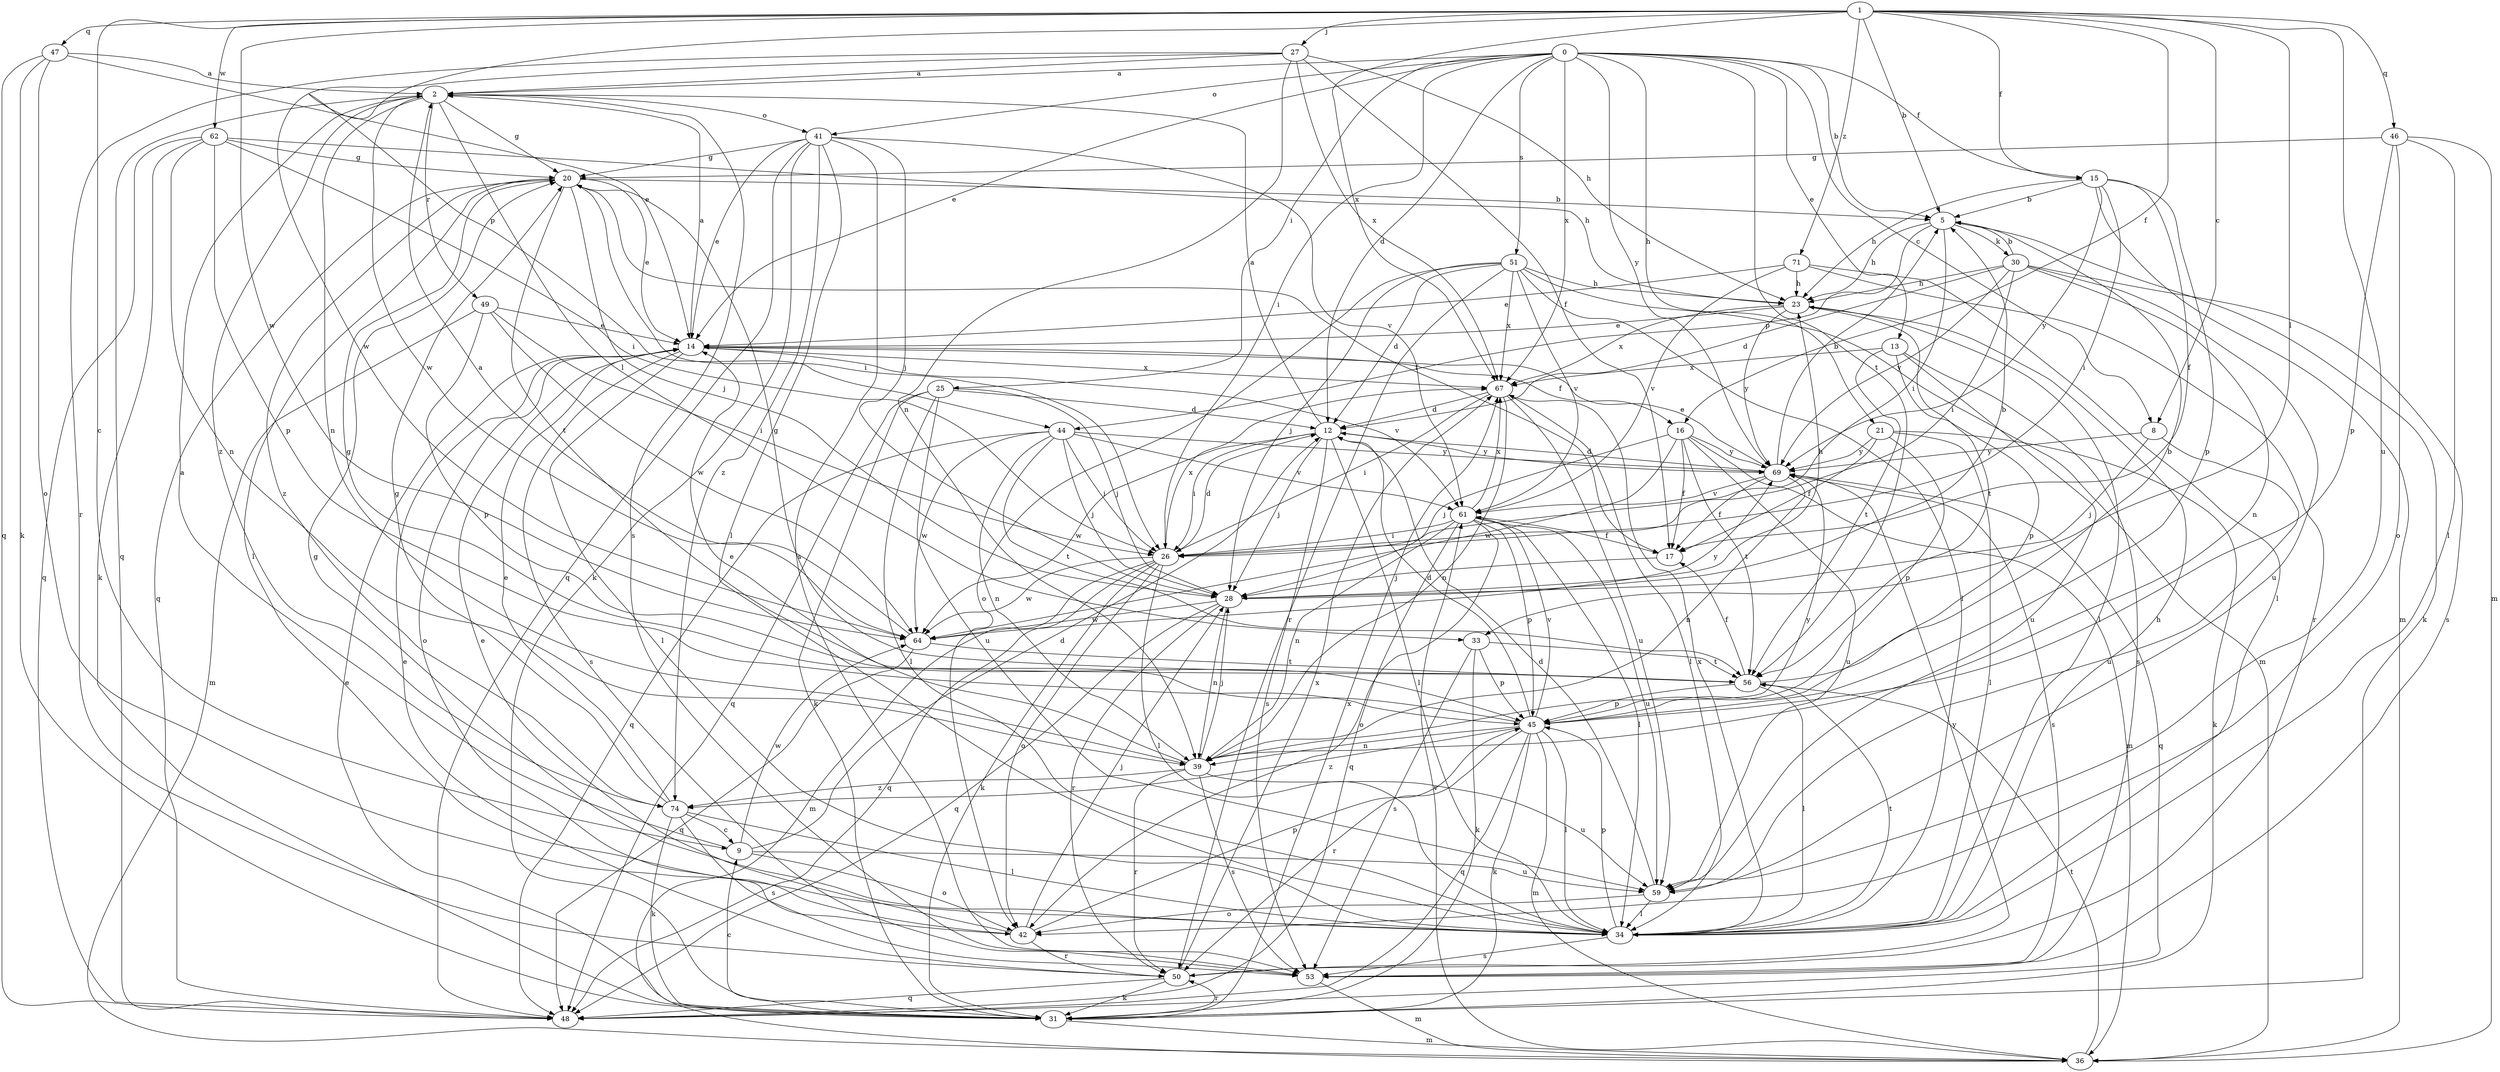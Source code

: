 strict digraph  {
0;
1;
2;
5;
8;
9;
12;
13;
14;
15;
16;
17;
20;
21;
23;
25;
26;
27;
28;
30;
31;
33;
34;
36;
39;
41;
42;
44;
45;
46;
47;
48;
49;
50;
51;
53;
56;
59;
61;
62;
64;
67;
69;
71;
74;
0 -> 2  [label=a];
0 -> 5  [label=b];
0 -> 8  [label=c];
0 -> 12  [label=d];
0 -> 13  [label=e];
0 -> 14  [label=e];
0 -> 15  [label=f];
0 -> 21  [label=h];
0 -> 25  [label=i];
0 -> 26  [label=i];
0 -> 41  [label=o];
0 -> 51  [label=s];
0 -> 56  [label=t];
0 -> 67  [label=x];
0 -> 69  [label=y];
1 -> 5  [label=b];
1 -> 8  [label=c];
1 -> 9  [label=c];
1 -> 15  [label=f];
1 -> 16  [label=f];
1 -> 27  [label=j];
1 -> 33  [label=l];
1 -> 44  [label=p];
1 -> 46  [label=q];
1 -> 47  [label=q];
1 -> 59  [label=u];
1 -> 62  [label=w];
1 -> 64  [label=w];
1 -> 67  [label=x];
1 -> 71  [label=z];
2 -> 20  [label=g];
2 -> 33  [label=l];
2 -> 39  [label=n];
2 -> 41  [label=o];
2 -> 48  [label=q];
2 -> 49  [label=r];
2 -> 53  [label=s];
2 -> 64  [label=w];
2 -> 74  [label=z];
5 -> 23  [label=h];
5 -> 26  [label=i];
5 -> 30  [label=k];
5 -> 31  [label=k];
5 -> 44  [label=p];
8 -> 28  [label=j];
8 -> 59  [label=u];
8 -> 69  [label=y];
9 -> 2  [label=a];
9 -> 12  [label=d];
9 -> 42  [label=o];
9 -> 59  [label=u];
9 -> 64  [label=w];
12 -> 2  [label=a];
12 -> 26  [label=i];
12 -> 28  [label=j];
12 -> 34  [label=l];
12 -> 53  [label=s];
12 -> 64  [label=w];
12 -> 69  [label=y];
13 -> 45  [label=p];
13 -> 53  [label=s];
13 -> 56  [label=t];
13 -> 59  [label=u];
13 -> 67  [label=x];
14 -> 2  [label=a];
14 -> 16  [label=f];
14 -> 34  [label=l];
14 -> 42  [label=o];
14 -> 53  [label=s];
14 -> 61  [label=v];
14 -> 67  [label=x];
15 -> 5  [label=b];
15 -> 17  [label=f];
15 -> 23  [label=h];
15 -> 26  [label=i];
15 -> 36  [label=m];
15 -> 45  [label=p];
15 -> 69  [label=y];
16 -> 17  [label=f];
16 -> 28  [label=j];
16 -> 36  [label=m];
16 -> 56  [label=t];
16 -> 59  [label=u];
16 -> 64  [label=w];
16 -> 69  [label=y];
17 -> 28  [label=j];
20 -> 5  [label=b];
20 -> 14  [label=e];
20 -> 17  [label=f];
20 -> 26  [label=i];
20 -> 28  [label=j];
20 -> 34  [label=l];
20 -> 48  [label=q];
20 -> 56  [label=t];
20 -> 74  [label=z];
21 -> 17  [label=f];
21 -> 31  [label=k];
21 -> 34  [label=l];
21 -> 45  [label=p];
21 -> 69  [label=y];
23 -> 14  [label=e];
23 -> 34  [label=l];
23 -> 56  [label=t];
23 -> 67  [label=x];
23 -> 69  [label=y];
25 -> 12  [label=d];
25 -> 28  [label=j];
25 -> 31  [label=k];
25 -> 34  [label=l];
25 -> 48  [label=q];
25 -> 59  [label=u];
26 -> 12  [label=d];
26 -> 31  [label=k];
26 -> 34  [label=l];
26 -> 36  [label=m];
26 -> 42  [label=o];
26 -> 48  [label=q];
26 -> 64  [label=w];
26 -> 67  [label=x];
27 -> 2  [label=a];
27 -> 17  [label=f];
27 -> 23  [label=h];
27 -> 39  [label=n];
27 -> 50  [label=r];
27 -> 64  [label=w];
27 -> 67  [label=x];
28 -> 5  [label=b];
28 -> 23  [label=h];
28 -> 39  [label=n];
28 -> 48  [label=q];
28 -> 50  [label=r];
28 -> 64  [label=w];
30 -> 5  [label=b];
30 -> 12  [label=d];
30 -> 23  [label=h];
30 -> 26  [label=i];
30 -> 39  [label=n];
30 -> 53  [label=s];
30 -> 59  [label=u];
30 -> 69  [label=y];
31 -> 9  [label=c];
31 -> 14  [label=e];
31 -> 36  [label=m];
31 -> 50  [label=r];
31 -> 67  [label=x];
33 -> 31  [label=k];
33 -> 45  [label=p];
33 -> 53  [label=s];
33 -> 56  [label=t];
34 -> 20  [label=g];
34 -> 23  [label=h];
34 -> 45  [label=p];
34 -> 53  [label=s];
34 -> 56  [label=t];
34 -> 67  [label=x];
36 -> 56  [label=t];
36 -> 61  [label=v];
39 -> 14  [label=e];
39 -> 28  [label=j];
39 -> 50  [label=r];
39 -> 53  [label=s];
39 -> 59  [label=u];
39 -> 69  [label=y];
39 -> 74  [label=z];
41 -> 14  [label=e];
41 -> 20  [label=g];
41 -> 28  [label=j];
41 -> 31  [label=k];
41 -> 34  [label=l];
41 -> 48  [label=q];
41 -> 53  [label=s];
41 -> 61  [label=v];
41 -> 74  [label=z];
42 -> 14  [label=e];
42 -> 28  [label=j];
42 -> 45  [label=p];
42 -> 50  [label=r];
44 -> 26  [label=i];
44 -> 28  [label=j];
44 -> 39  [label=n];
44 -> 48  [label=q];
44 -> 56  [label=t];
44 -> 61  [label=v];
44 -> 64  [label=w];
44 -> 69  [label=y];
45 -> 12  [label=d];
45 -> 20  [label=g];
45 -> 31  [label=k];
45 -> 34  [label=l];
45 -> 36  [label=m];
45 -> 39  [label=n];
45 -> 48  [label=q];
45 -> 50  [label=r];
45 -> 61  [label=v];
45 -> 74  [label=z];
46 -> 20  [label=g];
46 -> 34  [label=l];
46 -> 36  [label=m];
46 -> 42  [label=o];
46 -> 45  [label=p];
47 -> 2  [label=a];
47 -> 14  [label=e];
47 -> 31  [label=k];
47 -> 42  [label=o];
47 -> 48  [label=q];
49 -> 14  [label=e];
49 -> 26  [label=i];
49 -> 36  [label=m];
49 -> 45  [label=p];
49 -> 64  [label=w];
50 -> 14  [label=e];
50 -> 31  [label=k];
50 -> 48  [label=q];
50 -> 67  [label=x];
50 -> 69  [label=y];
51 -> 12  [label=d];
51 -> 23  [label=h];
51 -> 28  [label=j];
51 -> 34  [label=l];
51 -> 36  [label=m];
51 -> 42  [label=o];
51 -> 50  [label=r];
51 -> 61  [label=v];
51 -> 67  [label=x];
53 -> 36  [label=m];
56 -> 5  [label=b];
56 -> 17  [label=f];
56 -> 20  [label=g];
56 -> 34  [label=l];
56 -> 45  [label=p];
59 -> 12  [label=d];
59 -> 34  [label=l];
59 -> 42  [label=o];
61 -> 17  [label=f];
61 -> 26  [label=i];
61 -> 34  [label=l];
61 -> 39  [label=n];
61 -> 42  [label=o];
61 -> 45  [label=p];
61 -> 48  [label=q];
61 -> 59  [label=u];
61 -> 67  [label=x];
62 -> 20  [label=g];
62 -> 23  [label=h];
62 -> 26  [label=i];
62 -> 31  [label=k];
62 -> 39  [label=n];
62 -> 45  [label=p];
62 -> 48  [label=q];
64 -> 2  [label=a];
64 -> 48  [label=q];
64 -> 56  [label=t];
64 -> 69  [label=y];
67 -> 12  [label=d];
67 -> 26  [label=i];
67 -> 34  [label=l];
67 -> 39  [label=n];
67 -> 59  [label=u];
69 -> 5  [label=b];
69 -> 12  [label=d];
69 -> 14  [label=e];
69 -> 17  [label=f];
69 -> 39  [label=n];
69 -> 48  [label=q];
69 -> 53  [label=s];
69 -> 61  [label=v];
71 -> 14  [label=e];
71 -> 23  [label=h];
71 -> 34  [label=l];
71 -> 50  [label=r];
71 -> 61  [label=v];
74 -> 9  [label=c];
74 -> 14  [label=e];
74 -> 20  [label=g];
74 -> 31  [label=k];
74 -> 34  [label=l];
74 -> 53  [label=s];
}
